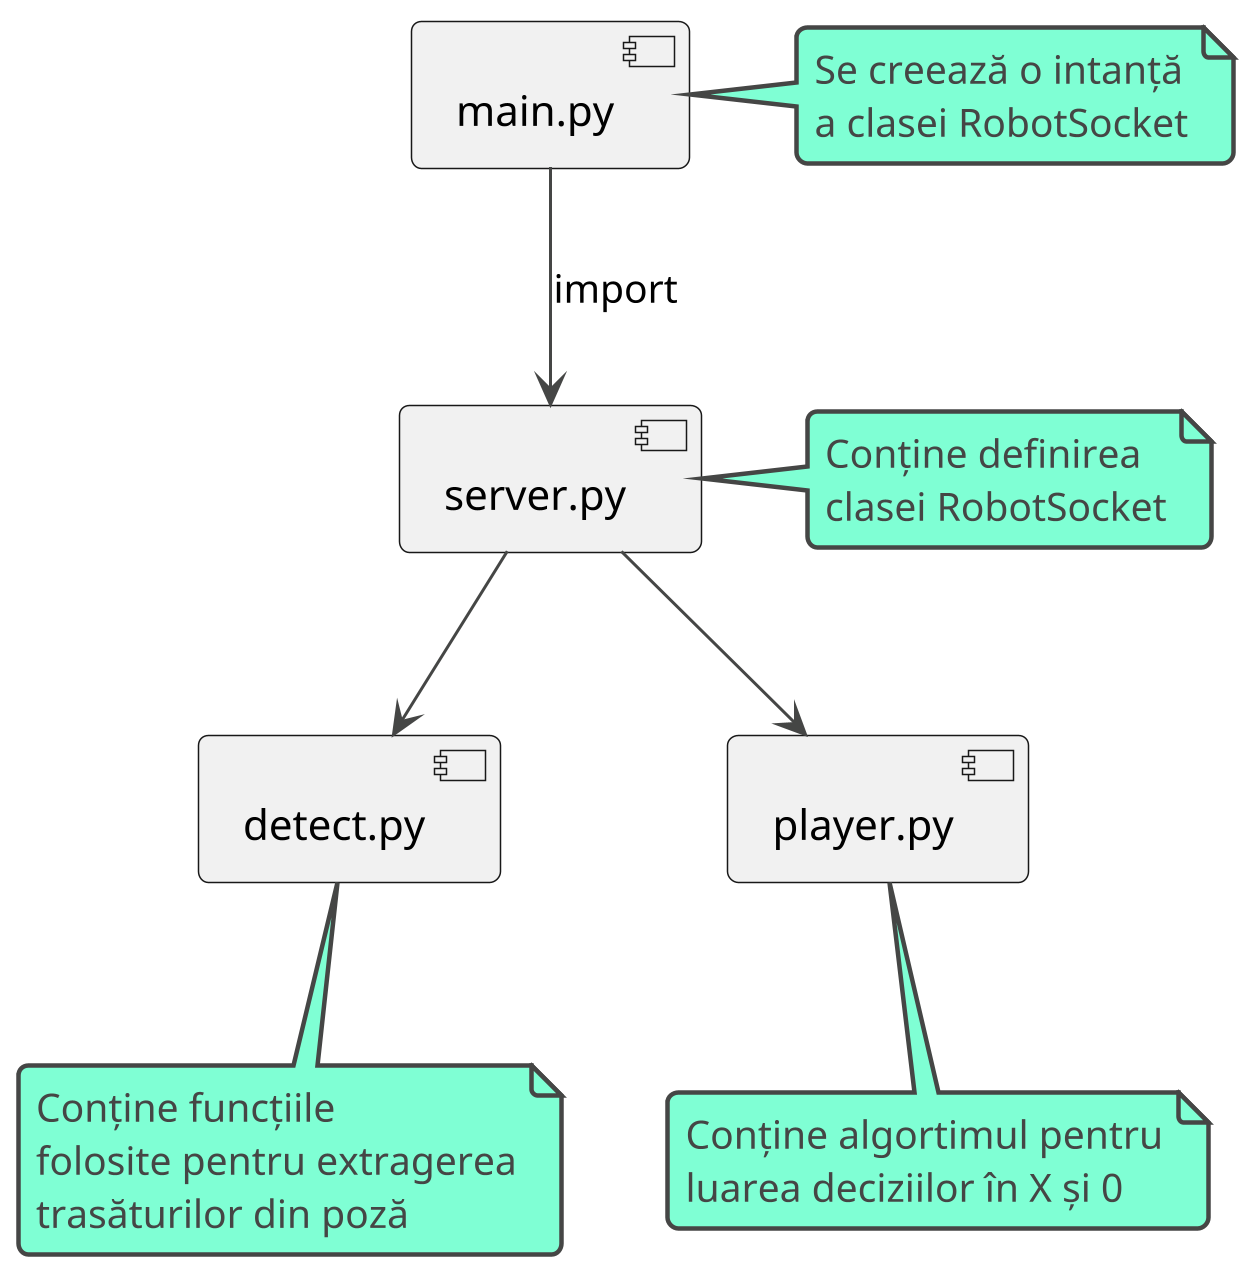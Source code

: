 @startuml Scripts

!theme vibrant
scale 3

[main.py] -down-> [server.py] : import

[server.py] -down-> [detect.py]
[server.py] -down-> [player.py]

note right of [main.py]
    Se creează o intanță
    a clasei RobotSocket
end note

note right of [server.py]
    Conține definirea
    clasei RobotSocket
end note

note bottom of [detect.py]
    Conține funcțiile
    folosite pentru extragerea
    trasăturilor din poză
end note

note bottom of [player.py]
    Conține algortimul pentru
    luarea deciziilor în X și 0
end note
@enduml
